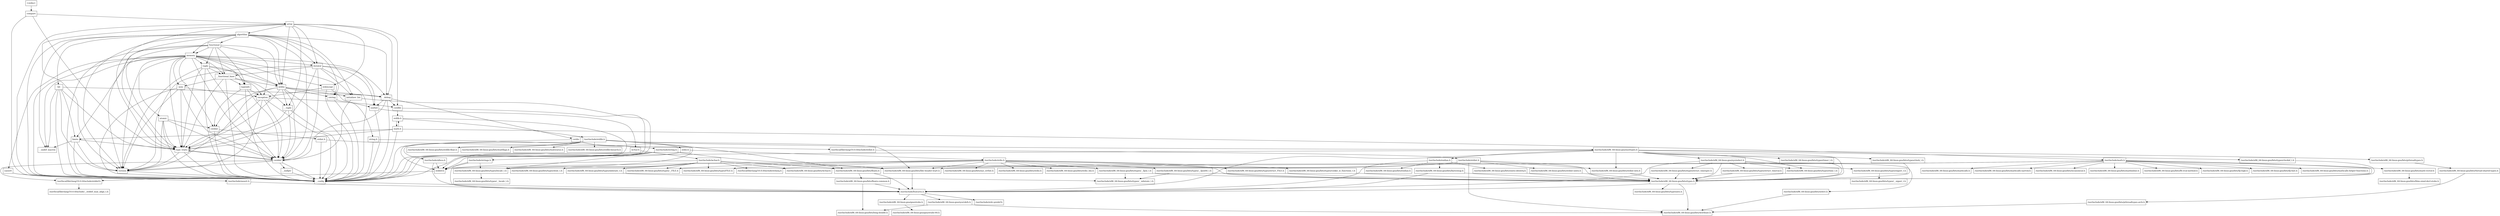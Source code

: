 digraph "dependencies" {
  header_0 [ shape="box", label="\<stdin\>" ];
  header_1 [ shape="box", label="compare" ];
  header_100 [ shape="box", label="iterator" ];
  header_101 [ shape="box", label="__functional_base" ];
  header_102 [ shape="box", label="typeinfo" ];
  header_103 [ shape="box", label="exception" ];
  header_104 [ shape="box", label="new" ];
  header_105 [ shape="box", label="algorithm" ];
  header_106 [ shape="box", label="memory" ];
  header_107 [ shape="box", label="tuple" ];
  header_108 [ shape="box", label="stdexcept" ];
  header_109 [ shape="box", label="cassert" ];
  header_11 [ shape="box", label="type_traits" ];
  header_110 [ shape="box", label="/usr/include/assert.h" ];
  header_111 [ shape="box", label="atomic" ];
  header_112 [ shape="box", label="functional" ];
  header_113 [ shape="box", label="bit" ];
  header_12 [ shape="box", label="cstddef" ];
  header_13 [ shape="box", label="version" ];
  header_14 [ shape="box", label="/usr/local/lib/clang/10.0.0/include/stddef.h" ];
  header_15 [ shape="box", label="/usr/local/lib/clang/10.0.0/include/__stddef_max_align_t.h" ];
  header_16 [ shape="box", label="__nullptr" ];
  header_17 [ shape="box", label="array" ];
  header_18 [ shape="box", label="__tuple" ];
  header_19 [ shape="box", label="utility" ];
  header_2 [ shape="box", label="__config" ];
  header_20 [ shape="box", label="initializer_list" ];
  header_21 [ shape="box", label="cstring" ];
  header_22 [ shape="box", label="string.h" ];
  header_23 [ shape="box", label="/usr/include/string.h" ];
  header_24 [ shape="box", label="/usr/include/x86_64-linux-gnu/bits/libc-header-start.h" ];
  header_25 [ shape="box", label="stddef.h" ];
  header_26 [ shape="box", label="/usr/include/x86_64-linux-gnu/bits/types/locale_t.h" ];
  header_27 [ shape="box", label="/usr/include/x86_64-linux-gnu/bits/types/__locale_t.h" ];
  header_28 [ shape="box", label="/usr/include/strings.h" ];
  header_29 [ shape="box", label="cstdint" ];
  header_3 [ shape="box", label="/usr/include/features.h" ];
  header_30 [ shape="box", label="stdint.h" ];
  header_31 [ shape="box", label="/usr/local/lib/clang/10.0.0/include/stdint.h" ];
  header_32 [ shape="box", label="/usr/include/stdint.h" ];
  header_33 [ shape="box", label="/usr/include/x86_64-linux-gnu/bits/types.h" ];
  header_34 [ shape="box", label="/usr/include/x86_64-linux-gnu/bits/typesizes.h" ];
  header_35 [ shape="box", label="/usr/include/x86_64-linux-gnu/bits/wchar.h" ];
  header_36 [ shape="box", label="/usr/include/x86_64-linux-gnu/bits/stdint-intn.h" ];
  header_37 [ shape="box", label="/usr/include/x86_64-linux-gnu/bits/stdint-uintn.h" ];
  header_38 [ shape="box", label="__debug" ];
  header_39 [ shape="box", label="iosfwd" ];
  header_4 [ shape="box", label="/usr/include/stdc-predef.h" ];
  header_40 [ shape="box", label="wchar.h" ];
  header_41 [ shape="box", label="/usr/include/wchar.h" ];
  header_42 [ shape="box", label="/usr/include/x86_64-linux-gnu/bits/floatn.h" ];
  header_43 [ shape="box", label="/usr/include/x86_64-linux-gnu/bits/floatn-common.h" ];
  header_44 [ shape="box", label="/usr/local/lib/clang/10.0.0/include/stdarg.h" ];
  header_45 [ shape="box", label="/usr/include/x86_64-linux-gnu/bits/types/wint_t.h" ];
  header_46 [ shape="box", label="/usr/include/x86_64-linux-gnu/bits/types/mbstate_t.h" ];
  header_47 [ shape="box", label="/usr/include/x86_64-linux-gnu/bits/types/__mbstate_t.h" ];
  header_48 [ shape="box", label="/usr/include/x86_64-linux-gnu/bits/types/__FILE.h" ];
  header_49 [ shape="box", label="/usr/include/x86_64-linux-gnu/bits/types/FILE.h" ];
  header_5 [ shape="box", label="/usr/include/x86_64-linux-gnu/sys/cdefs.h" ];
  header_50 [ shape="box", label="cstdlib" ];
  header_51 [ shape="box", label="stdlib.h" ];
  header_52 [ shape="box", label="/usr/include/stdlib.h" ];
  header_53 [ shape="box", label="/usr/include/x86_64-linux-gnu/bits/waitflags.h" ];
  header_54 [ shape="box", label="/usr/include/x86_64-linux-gnu/bits/waitstatus.h" ];
  header_55 [ shape="box", label="/usr/include/x86_64-linux-gnu/sys/types.h" ];
  header_56 [ shape="box", label="/usr/include/x86_64-linux-gnu/bits/types/clock_t.h" ];
  header_57 [ shape="box", label="/usr/include/x86_64-linux-gnu/bits/types/clockid_t.h" ];
  header_58 [ shape="box", label="/usr/include/x86_64-linux-gnu/bits/types/time_t.h" ];
  header_59 [ shape="box", label="/usr/include/x86_64-linux-gnu/bits/types/timer_t.h" ];
  header_6 [ shape="box", label="/usr/include/x86_64-linux-gnu/bits/wordsize.h" ];
  header_60 [ shape="box", label="/usr/include/endian.h" ];
  header_61 [ shape="box", label="/usr/include/x86_64-linux-gnu/bits/endian.h" ];
  header_62 [ shape="box", label="/usr/include/x86_64-linux-gnu/bits/byteswap.h" ];
  header_63 [ shape="box", label="/usr/include/x86_64-linux-gnu/bits/uintn-identity.h" ];
  header_64 [ shape="box", label="/usr/include/x86_64-linux-gnu/sys/select.h" ];
  header_65 [ shape="box", label="/usr/include/x86_64-linux-gnu/bits/select.h" ];
  header_66 [ shape="box", label="/usr/include/x86_64-linux-gnu/bits/types/sigset_t.h" ];
  header_67 [ shape="box", label="/usr/include/x86_64-linux-gnu/bits/types/__sigset_t.h" ];
  header_68 [ shape="box", label="/usr/include/x86_64-linux-gnu/bits/types/struct_timeval.h" ];
  header_69 [ shape="box", label="/usr/include/x86_64-linux-gnu/bits/types/struct_timespec.h" ];
  header_7 [ shape="box", label="/usr/include/x86_64-linux-gnu/bits/long-double.h" ];
  header_70 [ shape="box", label="/usr/include/x86_64-linux-gnu/bits/pthreadtypes.h" ];
  header_71 [ shape="box", label="/usr/include/x86_64-linux-gnu/bits/thread-shared-types.h" ];
  header_72 [ shape="box", label="/usr/include/x86_64-linux-gnu/bits/pthreadtypes-arch.h" ];
  header_73 [ shape="box", label="/usr/include/alloca.h" ];
  header_74 [ shape="box", label="/usr/include/x86_64-linux-gnu/bits/stdlib-bsearch.h" ];
  header_75 [ shape="box", label="/usr/include/x86_64-linux-gnu/bits/stdlib-float.h" ];
  header_76 [ shape="box", label="math.h" ];
  header_77 [ shape="box", label="/usr/include/math.h" ];
  header_78 [ shape="box", label="/usr/include/x86_64-linux-gnu/bits/math-vector.h" ];
  header_79 [ shape="box", label="/usr/include/x86_64-linux-gnu/bits/libm-simd-decl-stubs.h" ];
  header_8 [ shape="box", label="/usr/include/x86_64-linux-gnu/gnu/stubs.h" ];
  header_80 [ shape="box", label="/usr/include/x86_64-linux-gnu/bits/flt-eval-method.h" ];
  header_81 [ shape="box", label="/usr/include/x86_64-linux-gnu/bits/fp-logb.h" ];
  header_82 [ shape="box", label="/usr/include/x86_64-linux-gnu/bits/fp-fast.h" ];
  header_83 [ shape="box", label="/usr/include/x86_64-linux-gnu/bits/mathcalls-helper-functions.h" ];
  header_84 [ shape="box", label="/usr/include/x86_64-linux-gnu/bits/mathcalls.h" ];
  header_85 [ shape="box", label="/usr/include/x86_64-linux-gnu/bits/mathcalls-narrow.h" ];
  header_86 [ shape="box", label="/usr/include/x86_64-linux-gnu/bits/iscanonical.h" ];
  header_87 [ shape="box", label="/usr/include/x86_64-linux-gnu/bits/mathinline.h" ];
  header_88 [ shape="box", label="limits" ];
  header_89 [ shape="box", label="__undef_macros" ];
  header_9 [ shape="box", label="/usr/include/x86_64-linux-gnu/gnu/stubs-64.h" ];
  header_90 [ shape="box", label="cstdio" ];
  header_91 [ shape="box", label="stdio.h" ];
  header_92 [ shape="box", label="/usr/include/stdio.h" ];
  header_93 [ shape="box", label="/usr/include/x86_64-linux-gnu/bits/types/__fpos_t.h" ];
  header_94 [ shape="box", label="/usr/include/x86_64-linux-gnu/bits/types/__fpos64_t.h" ];
  header_95 [ shape="box", label="/usr/include/x86_64-linux-gnu/bits/types/struct_FILE.h" ];
  header_96 [ shape="box", label="/usr/include/x86_64-linux-gnu/bits/types/cookie_io_functions_t.h" ];
  header_97 [ shape="box", label="/usr/include/x86_64-linux-gnu/bits/stdio_lim.h" ];
  header_98 [ shape="box", label="/usr/include/x86_64-linux-gnu/bits/sys_errlist.h" ];
  header_99 [ shape="box", label="/usr/include/x86_64-linux-gnu/bits/stdio.h" ];
  header_60 -> header_61;
  header_60 -> header_63;
  header_60 -> header_62;
  header_60 -> header_3;
  header_63 -> header_33;
  header_62 -> header_3;
  header_62 -> header_33;
  header_65 -> header_6;
  header_64 -> header_58;
  header_64 -> header_33;
  header_64 -> header_65;
  header_64 -> header_3;
  header_64 -> header_66;
  header_64 -> header_69;
  header_64 -> header_68;
  header_66 -> header_67;
  header_69 -> header_33;
  header_68 -> header_33;
  header_72 -> header_6;
  header_73 -> header_25;
  header_73 -> header_3;
  header_70 -> header_71;
  header_71 -> header_72;
  header_76 -> header_51;
  header_76 -> header_88;
  header_76 -> header_2;
  header_76 -> header_77;
  header_76 -> header_11;
  header_77 -> header_24;
  header_77 -> header_33;
  header_77 -> header_86;
  header_77 -> header_42;
  header_77 -> header_83;
  header_77 -> header_82;
  header_77 -> header_78;
  header_77 -> header_80;
  header_77 -> header_87;
  header_77 -> header_81;
  header_77 -> header_85;
  header_77 -> header_84;
  header_78 -> header_79;
  header_112 -> header_11;
  header_112 -> header_13;
  header_112 -> header_19;
  header_112 -> header_2;
  header_112 -> header_107;
  header_112 -> header_106;
  header_112 -> header_101;
  header_112 -> header_103;
  header_112 -> header_102;
  header_113 -> header_11;
  header_113 -> header_38;
  header_113 -> header_13;
  header_113 -> header_89;
  header_113 -> header_88;
  header_113 -> header_2;
  header_110 -> header_3;
  header_111 -> header_29;
  header_111 -> header_2;
  header_111 -> header_11;
  header_111 -> header_12;
  header_111 -> header_13;
  header_46 -> header_47;
  header_43 -> header_7;
  header_43 -> header_3;
  header_42 -> header_43;
  header_42 -> header_3;
  header_41 -> header_26;
  header_41 -> header_25;
  header_41 -> header_24;
  header_41 -> header_35;
  header_41 -> header_46;
  header_41 -> header_45;
  header_41 -> header_44;
  header_41 -> header_42;
  header_41 -> header_49;
  header_41 -> header_48;
  header_40 -> header_2;
  header_40 -> header_41;
  header_105 -> header_38;
  header_105 -> header_11;
  header_105 -> header_12;
  header_105 -> header_13;
  header_105 -> header_21;
  header_105 -> header_19;
  header_105 -> header_20;
  header_105 -> header_89;
  header_105 -> header_2;
  header_105 -> header_106;
  header_105 -> header_112;
  header_105 -> header_100;
  header_105 -> header_113;
  header_104 -> header_12;
  header_104 -> header_2;
  header_104 -> header_11;
  header_104 -> header_103;
  header_104 -> header_13;
  header_107 -> header_11;
  header_107 -> header_12;
  header_107 -> header_13;
  header_107 -> header_18;
  header_107 -> header_19;
  header_107 -> header_2;
  header_107 -> header_101;
  header_106 -> header_109;
  header_106 -> header_29;
  header_106 -> header_11;
  header_106 -> header_12;
  header_106 -> header_39;
  header_106 -> header_13;
  header_106 -> header_21;
  header_106 -> header_19;
  header_106 -> header_89;
  header_106 -> header_88;
  header_106 -> header_2;
  header_106 -> header_108;
  header_106 -> header_104;
  header_106 -> header_107;
  header_106 -> header_111;
  header_106 -> header_101;
  header_106 -> header_100;
  header_106 -> header_102;
  header_101 -> header_11;
  header_101 -> header_19;
  header_101 -> header_2;
  header_101 -> header_104;
  header_101 -> header_103;
  header_101 -> header_102;
  header_100 -> header_38;
  header_100 -> header_11;
  header_100 -> header_12;
  header_100 -> header_39;
  header_100 -> header_13;
  header_100 -> header_20;
  header_100 -> header_2;
  header_100 -> header_101;
  header_5 -> header_6;
  header_5 -> header_7;
  header_2 -> header_3;
  header_3 -> header_4;
  header_3 -> header_5;
  header_3 -> header_8;
  header_0 -> header_1;
  header_1 -> header_17;
  header_1 -> header_2;
  header_1 -> header_11;
  header_8 -> header_9;
  header_58 -> header_33;
  header_59 -> header_33;
  header_50 -> header_51;
  header_50 -> header_2;
  header_51 -> header_76;
  header_51 -> header_52;
  header_51 -> header_2;
  header_52 -> header_26;
  header_52 -> header_25;
  header_52 -> header_24;
  header_52 -> header_53;
  header_52 -> header_54;
  header_52 -> header_55;
  header_52 -> header_73;
  header_52 -> header_42;
  header_52 -> header_74;
  header_52 -> header_75;
  header_55 -> header_58;
  header_55 -> header_59;
  header_55 -> header_60;
  header_55 -> header_25;
  header_55 -> header_33;
  header_55 -> header_56;
  header_55 -> header_57;
  header_55 -> header_36;
  header_55 -> header_70;
  header_55 -> header_3;
  header_55 -> header_64;
  header_56 -> header_33;
  header_57 -> header_33;
  header_29 -> header_2;
  header_29 -> header_30;
  header_28 -> header_25;
  header_28 -> header_26;
  header_28 -> header_3;
  header_25 -> header_14;
  header_24 -> header_3;
  header_26 -> header_27;
  header_21 -> header_2;
  header_21 -> header_22;
  header_20 -> header_2;
  header_20 -> header_12;
  header_23 -> header_25;
  header_23 -> header_24;
  header_23 -> header_26;
  header_23 -> header_28;
  header_22 -> header_2;
  header_22 -> header_23;
  header_38 -> header_50;
  header_38 -> header_90;
  header_38 -> header_2;
  header_38 -> header_12;
  header_38 -> header_39;
  header_39 -> header_2;
  header_39 -> header_40;
  header_36 -> header_33;
  header_37 -> header_33;
  header_32 -> header_36;
  header_32 -> header_24;
  header_32 -> header_35;
  header_32 -> header_33;
  header_32 -> header_6;
  header_32 -> header_37;
  header_33 -> header_6;
  header_33 -> header_34;
  header_33 -> header_3;
  header_30 -> header_2;
  header_30 -> header_31;
  header_31 -> header_32;
  header_109 -> header_2;
  header_109 -> header_110;
  header_108 -> header_2;
  header_108 -> header_103;
  header_108 -> header_39;
  header_88 -> header_89;
  header_88 -> header_2;
  header_88 -> header_11;
  header_88 -> header_13;
  header_103 -> header_50;
  header_103 -> header_2;
  header_103 -> header_11;
  header_103 -> header_12;
  header_103 -> header_13;
  header_102 -> header_29;
  header_102 -> header_2;
  header_102 -> header_12;
  header_102 -> header_103;
  header_14 -> header_15;
  header_16 -> header_2;
  header_17 -> header_11;
  header_17 -> header_38;
  header_17 -> header_13;
  header_17 -> header_50;
  header_17 -> header_18;
  header_17 -> header_19;
  header_17 -> header_2;
  header_17 -> header_108;
  header_17 -> header_105;
  header_17 -> header_100;
  header_11 -> header_2;
  header_11 -> header_12;
  header_11 -> header_13;
  header_12 -> header_14;
  header_12 -> header_16;
  header_12 -> header_2;
  header_12 -> header_11;
  header_12 -> header_13;
  header_13 -> header_2;
  header_18 -> header_2;
  header_18 -> header_11;
  header_18 -> header_12;
  header_19 -> header_38;
  header_19 -> header_29;
  header_19 -> header_11;
  header_19 -> header_12;
  header_19 -> header_13;
  header_19 -> header_18;
  header_19 -> header_21;
  header_19 -> header_20;
  header_19 -> header_2;
  header_94 -> header_47;
  header_94 -> header_33;
  header_95 -> header_33;
  header_96 -> header_33;
  header_90 -> header_2;
  header_90 -> header_91;
  header_91 -> header_2;
  header_91 -> header_92;
  header_92 -> header_97;
  header_92 -> header_25;
  header_92 -> header_24;
  header_92 -> header_33;
  header_92 -> header_44;
  header_92 -> header_98;
  header_92 -> header_99;
  header_92 -> header_94;
  header_92 -> header_95;
  header_92 -> header_96;
  header_92 -> header_48;
  header_92 -> header_49;
  header_92 -> header_93;
  header_93 -> header_47;
  header_93 -> header_33;
}